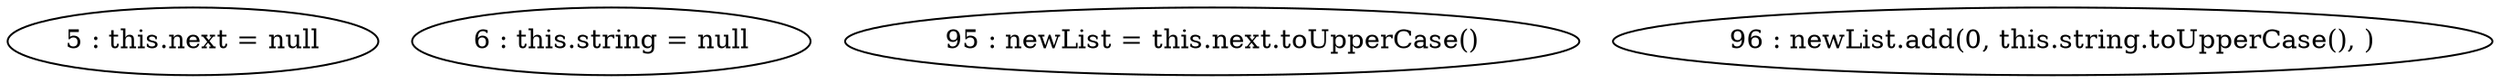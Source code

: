 digraph G {
"5 : this.next = null"
"6 : this.string = null"
"95 : newList = this.next.toUpperCase()"
"96 : newList.add(0, this.string.toUpperCase(), )"
}